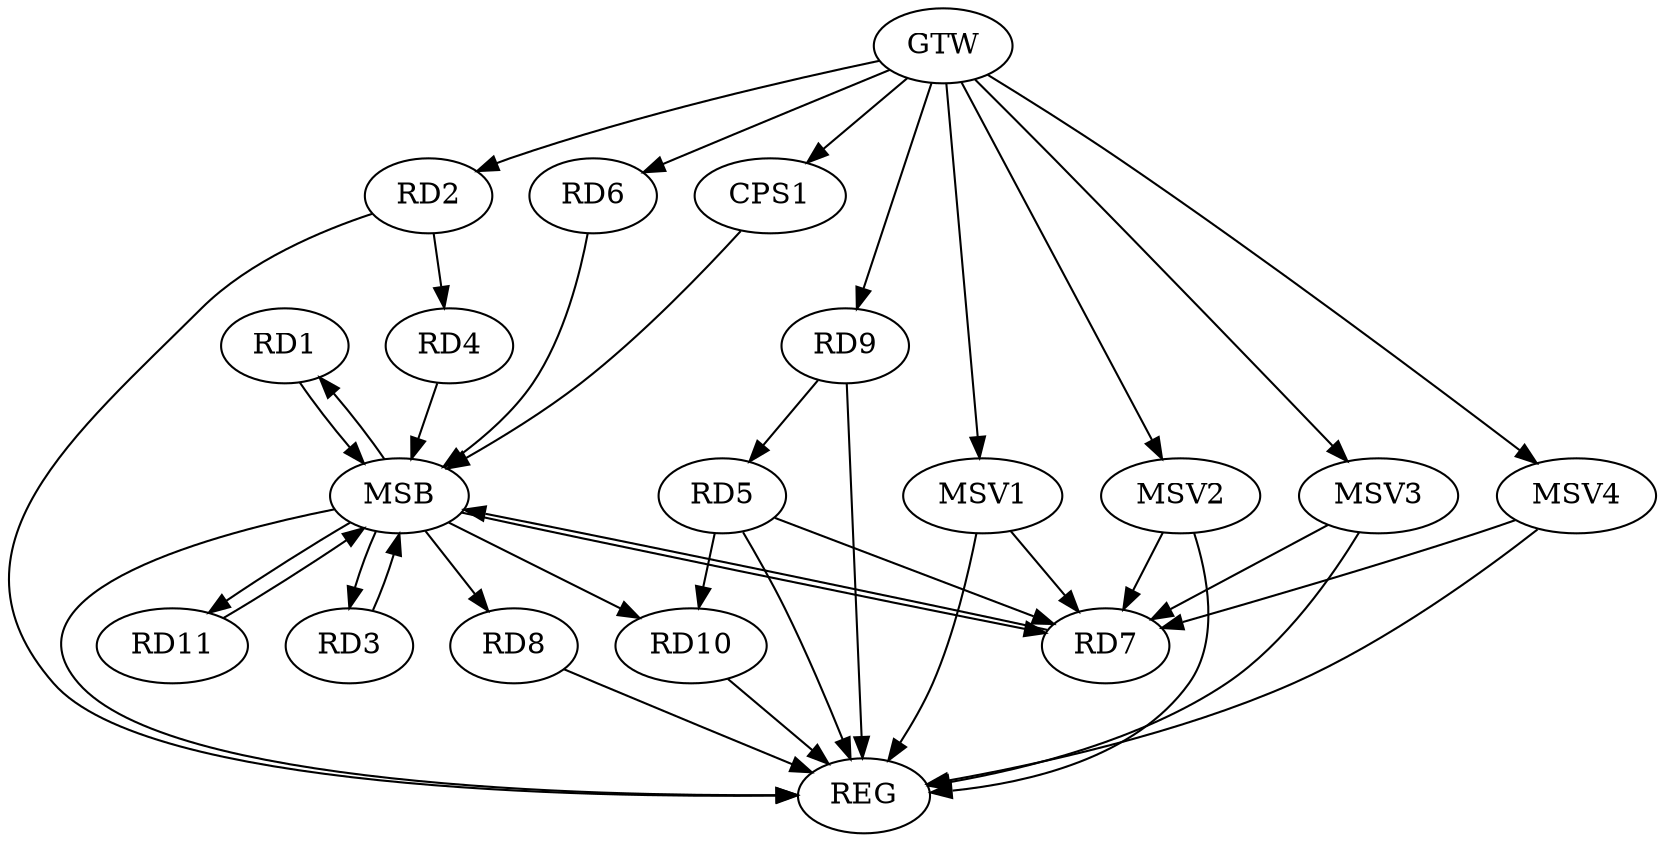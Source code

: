 strict digraph G {
  RD1 [ label="RD1" ];
  RD2 [ label="RD2" ];
  RD3 [ label="RD3" ];
  RD4 [ label="RD4" ];
  RD5 [ label="RD5" ];
  RD6 [ label="RD6" ];
  RD7 [ label="RD7" ];
  RD8 [ label="RD8" ];
  RD9 [ label="RD9" ];
  RD10 [ label="RD10" ];
  RD11 [ label="RD11" ];
  CPS1 [ label="CPS1" ];
  GTW [ label="GTW" ];
  REG [ label="REG" ];
  MSB [ label="MSB" ];
  MSV1 [ label="MSV1" ];
  MSV2 [ label="MSV2" ];
  MSV3 [ label="MSV3" ];
  MSV4 [ label="MSV4" ];
  RD2 -> RD4;
  RD5 -> RD7;
  RD9 -> RD5;
  RD5 -> RD10;
  GTW -> RD2;
  GTW -> RD6;
  GTW -> RD9;
  GTW -> CPS1;
  RD2 -> REG;
  RD5 -> REG;
  RD8 -> REG;
  RD9 -> REG;
  RD10 -> REG;
  RD1 -> MSB;
  MSB -> REG;
  RD3 -> MSB;
  MSB -> RD7;
  RD4 -> MSB;
  RD6 -> MSB;
  MSB -> RD3;
  RD7 -> MSB;
  RD11 -> MSB;
  CPS1 -> MSB;
  MSB -> RD1;
  MSB -> RD8;
  MSB -> RD10;
  MSB -> RD11;
  MSV1 -> RD7;
  GTW -> MSV1;
  MSV1 -> REG;
  MSV2 -> RD7;
  GTW -> MSV2;
  MSV2 -> REG;
  MSV3 -> RD7;
  GTW -> MSV3;
  MSV3 -> REG;
  MSV4 -> RD7;
  GTW -> MSV4;
  MSV4 -> REG;
}

